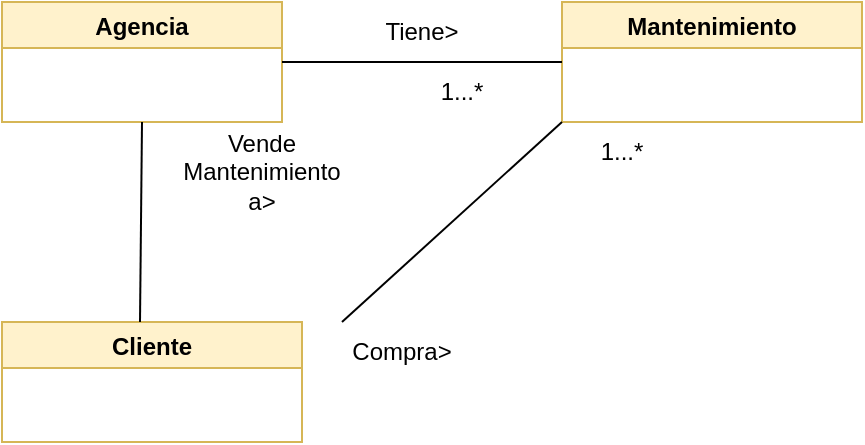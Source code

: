 <mxfile version="20.0.1" type="device"><diagram id="VgHuJAWL68OakdPweUmo" name="Page-1"><mxGraphModel dx="512" dy="445" grid="1" gridSize="10" guides="1" tooltips="1" connect="1" arrows="1" fold="1" page="1" pageScale="1" pageWidth="827" pageHeight="1169" math="0" shadow="0"><root><mxCell id="0"/><mxCell id="1" parent="0"/><mxCell id="AB7QMngcJYmtkMZgqa_5-1" value="Agencia" style="swimlane;fillColor=#fff2cc;strokeColor=#d6b656;" vertex="1" parent="1"><mxGeometry x="50" y="110" width="140" height="60" as="geometry"/></mxCell><mxCell id="AB7QMngcJYmtkMZgqa_5-2" value="Mantenimiento" style="swimlane;fillColor=#fff2cc;strokeColor=#d6b656;" vertex="1" parent="1"><mxGeometry x="330" y="110" width="150" height="60" as="geometry"/></mxCell><mxCell id="AB7QMngcJYmtkMZgqa_5-3" value="Cliente" style="swimlane;startSize=23;fillColor=#fff2cc;strokeColor=#d6b656;" vertex="1" parent="1"><mxGeometry x="50" y="270" width="150" height="60" as="geometry"/></mxCell><mxCell id="AB7QMngcJYmtkMZgqa_5-4" value="" style="endArrow=none;html=1;rounded=0;entryX=0;entryY=0.5;entryDx=0;entryDy=0;exitX=1;exitY=0.5;exitDx=0;exitDy=0;" edge="1" parent="1"><mxGeometry width="50" height="50" relative="1" as="geometry"><mxPoint x="190" y="140" as="sourcePoint"/><mxPoint x="330" y="140" as="targetPoint"/></mxGeometry></mxCell><mxCell id="AB7QMngcJYmtkMZgqa_5-5" value="" style="endArrow=none;html=1;rounded=0;entryX=0;entryY=1;entryDx=0;entryDy=0;" edge="1" parent="1"><mxGeometry width="50" height="50" relative="1" as="geometry"><mxPoint x="220" y="270" as="sourcePoint"/><mxPoint x="330" y="170" as="targetPoint"/></mxGeometry></mxCell><mxCell id="AB7QMngcJYmtkMZgqa_5-6" value="" style="endArrow=none;html=1;rounded=0;entryX=0.5;entryY=1;entryDx=0;entryDy=0;exitX=0.46;exitY=0;exitDx=0;exitDy=0;exitPerimeter=0;" edge="1" parent="1"><mxGeometry width="50" height="50" relative="1" as="geometry"><mxPoint x="119" y="270" as="sourcePoint"/><mxPoint x="120" y="170" as="targetPoint"/></mxGeometry></mxCell><mxCell id="AB7QMngcJYmtkMZgqa_5-7" value="1...*" style="text;html=1;strokeColor=none;fillColor=none;align=center;verticalAlign=middle;whiteSpace=wrap;rounded=0;" vertex="1" parent="1"><mxGeometry x="330" y="170" width="60" height="30" as="geometry"/></mxCell><mxCell id="AB7QMngcJYmtkMZgqa_5-8" value="Tiene&amp;gt;" style="text;html=1;strokeColor=none;fillColor=none;align=center;verticalAlign=middle;whiteSpace=wrap;rounded=0;" vertex="1" parent="1"><mxGeometry x="230" y="110" width="60" height="30" as="geometry"/></mxCell><mxCell id="AB7QMngcJYmtkMZgqa_5-9" value="1...*" style="text;html=1;strokeColor=none;fillColor=none;align=center;verticalAlign=middle;whiteSpace=wrap;rounded=0;" vertex="1" parent="1"><mxGeometry x="250" y="140" width="60" height="30" as="geometry"/></mxCell><mxCell id="AB7QMngcJYmtkMZgqa_5-10" value="Vende Mantenimiento a&amp;gt;&lt;br&gt;" style="text;html=1;strokeColor=none;fillColor=none;align=center;verticalAlign=middle;whiteSpace=wrap;rounded=0;" vertex="1" parent="1"><mxGeometry x="150" y="180" width="60" height="30" as="geometry"/></mxCell><mxCell id="AB7QMngcJYmtkMZgqa_5-11" value="Compra&amp;gt;" style="text;html=1;strokeColor=none;fillColor=none;align=center;verticalAlign=middle;whiteSpace=wrap;rounded=0;" vertex="1" parent="1"><mxGeometry x="220" y="270" width="60" height="30" as="geometry"/></mxCell></root></mxGraphModel></diagram></mxfile>